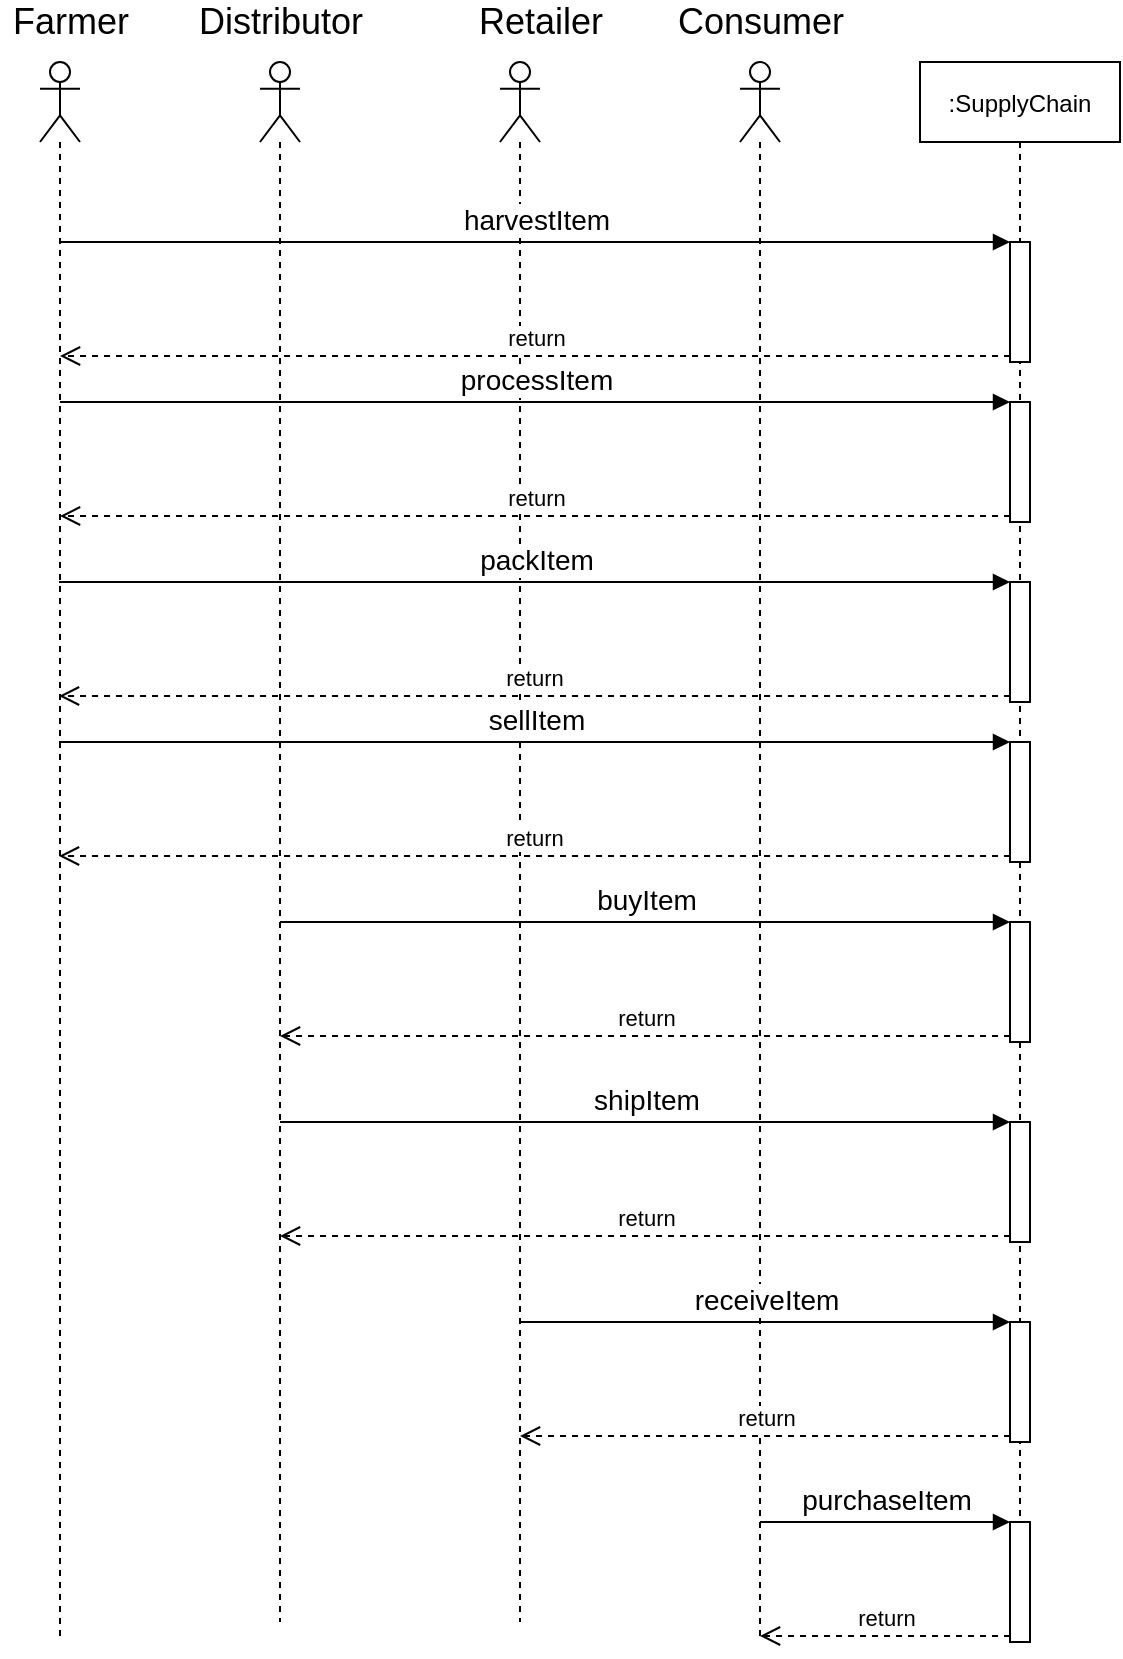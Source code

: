 <mxfile version="14.6.13" type="device"><diagram id="kgpKYQtTHZ0yAKxKKP6v" name="Page-1"><mxGraphModel dx="1106" dy="750" grid="1" gridSize="10" guides="1" tooltips="1" connect="1" arrows="1" fold="1" page="1" pageScale="1" pageWidth="850" pageHeight="1100" math="0" shadow="0"><root><mxCell id="0"/><mxCell id="1" parent="0"/><mxCell id="3nuBFxr9cyL0pnOWT2aG-1" value=":SupplyChain" style="shape=umlLifeline;perimeter=lifelinePerimeter;container=1;collapsible=0;recursiveResize=0;rounded=0;shadow=0;strokeWidth=1;" parent="1" vertex="1"><mxGeometry x="480" y="80" width="100" height="790" as="geometry"/></mxCell><mxCell id="Lw2kx0Fm-CrfHnqbbMug-3" value="" style="shape=umlLifeline;participant=umlActor;perimeter=lifelinePerimeter;whiteSpace=wrap;html=1;container=1;collapsible=0;recursiveResize=0;verticalAlign=top;spacingTop=36;outlineConnect=0;" vertex="1" parent="1"><mxGeometry x="40" y="80" width="20" height="790" as="geometry"/></mxCell><mxCell id="Lw2kx0Fm-CrfHnqbbMug-4" value="" style="shape=umlLifeline;participant=umlActor;perimeter=lifelinePerimeter;whiteSpace=wrap;html=1;container=1;collapsible=0;recursiveResize=0;verticalAlign=top;spacingTop=36;outlineConnect=0;" vertex="1" parent="1"><mxGeometry x="150" y="80" width="20" height="780" as="geometry"/></mxCell><mxCell id="Lw2kx0Fm-CrfHnqbbMug-5" value="" style="shape=umlLifeline;participant=umlActor;perimeter=lifelinePerimeter;whiteSpace=wrap;html=1;container=1;collapsible=0;recursiveResize=0;verticalAlign=top;spacingTop=36;outlineConnect=0;" vertex="1" parent="1"><mxGeometry x="270" y="80" width="20" height="780" as="geometry"/></mxCell><mxCell id="Lw2kx0Fm-CrfHnqbbMug-6" value="" style="shape=umlLifeline;participant=umlActor;perimeter=lifelinePerimeter;whiteSpace=wrap;html=1;container=1;collapsible=0;recursiveResize=0;verticalAlign=top;spacingTop=36;outlineConnect=0;" vertex="1" parent="1"><mxGeometry x="390" y="80" width="20" height="790" as="geometry"/></mxCell><mxCell id="Lw2kx0Fm-CrfHnqbbMug-8" value="" style="html=1;points=[];perimeter=orthogonalPerimeter;" vertex="1" parent="1"><mxGeometry x="525" y="170" width="10" height="60" as="geometry"/></mxCell><mxCell id="Lw2kx0Fm-CrfHnqbbMug-9" value="&lt;font style=&quot;font-size: 14px&quot;&gt;harvestItem&lt;/font&gt;" style="html=1;verticalAlign=bottom;endArrow=block;entryX=0;entryY=0;" edge="1" target="Lw2kx0Fm-CrfHnqbbMug-8" parent="1"><mxGeometry relative="1" as="geometry"><mxPoint x="50" y="170" as="sourcePoint"/><Array as="points"><mxPoint x="170" y="170"/></Array></mxGeometry></mxCell><mxCell id="Lw2kx0Fm-CrfHnqbbMug-10" value="return" style="html=1;verticalAlign=bottom;endArrow=open;dashed=1;endSize=8;exitX=0;exitY=0.95;" edge="1" source="Lw2kx0Fm-CrfHnqbbMug-8" parent="1" target="Lw2kx0Fm-CrfHnqbbMug-3"><mxGeometry relative="1" as="geometry"><mxPoint x="50" y="246" as="targetPoint"/></mxGeometry></mxCell><mxCell id="Lw2kx0Fm-CrfHnqbbMug-11" value="&lt;font style=&quot;font-size: 18px&quot;&gt;Farmer&lt;/font&gt;" style="text;html=1;resizable=0;autosize=1;align=center;verticalAlign=middle;points=[];fillColor=none;strokeColor=none;rounded=0;strokeWidth=6;" vertex="1" parent="1"><mxGeometry x="20" y="50" width="70" height="20" as="geometry"/></mxCell><mxCell id="Lw2kx0Fm-CrfHnqbbMug-12" value="&lt;font style=&quot;font-size: 18px&quot;&gt;Distributor&lt;/font&gt;" style="text;html=1;resizable=0;autosize=1;align=center;verticalAlign=middle;points=[];fillColor=none;strokeColor=none;rounded=0;strokeWidth=6;" vertex="1" parent="1"><mxGeometry x="110" y="50" width="100" height="20" as="geometry"/></mxCell><mxCell id="Lw2kx0Fm-CrfHnqbbMug-13" value="&lt;font style=&quot;font-size: 18px&quot;&gt;Retailer&lt;/font&gt;" style="text;html=1;resizable=0;autosize=1;align=center;verticalAlign=middle;points=[];fillColor=none;strokeColor=none;rounded=0;strokeWidth=6;" vertex="1" parent="1"><mxGeometry x="250" y="50" width="80" height="20" as="geometry"/></mxCell><mxCell id="Lw2kx0Fm-CrfHnqbbMug-14" value="&lt;font style=&quot;font-size: 18px&quot;&gt;Consumer&lt;/font&gt;" style="text;html=1;resizable=0;autosize=1;align=center;verticalAlign=middle;points=[];fillColor=none;strokeColor=none;rounded=0;strokeWidth=6;" vertex="1" parent="1"><mxGeometry x="350" y="50" width="100" height="20" as="geometry"/></mxCell><mxCell id="Lw2kx0Fm-CrfHnqbbMug-18" value="" style="html=1;points=[];perimeter=orthogonalPerimeter;strokeWidth=1;" vertex="1" parent="1"><mxGeometry x="525" y="250" width="10" height="60" as="geometry"/></mxCell><mxCell id="Lw2kx0Fm-CrfHnqbbMug-19" value="&lt;font style=&quot;font-size: 14px&quot;&gt;processItem&lt;/font&gt;" style="html=1;verticalAlign=bottom;endArrow=block;entryX=0;entryY=0;" edge="1" target="Lw2kx0Fm-CrfHnqbbMug-18" parent="1" source="Lw2kx0Fm-CrfHnqbbMug-3"><mxGeometry relative="1" as="geometry"><mxPoint x="450" y="250" as="sourcePoint"/></mxGeometry></mxCell><mxCell id="Lw2kx0Fm-CrfHnqbbMug-20" value="return" style="html=1;verticalAlign=bottom;endArrow=open;dashed=1;endSize=8;exitX=0;exitY=0.95;" edge="1" source="Lw2kx0Fm-CrfHnqbbMug-18" parent="1" target="Lw2kx0Fm-CrfHnqbbMug-3"><mxGeometry relative="1" as="geometry"><mxPoint x="450" y="307" as="targetPoint"/></mxGeometry></mxCell><mxCell id="Lw2kx0Fm-CrfHnqbbMug-21" value="" style="html=1;points=[];perimeter=orthogonalPerimeter;strokeWidth=1;" vertex="1" parent="1"><mxGeometry x="525" y="340" width="10" height="60" as="geometry"/></mxCell><mxCell id="Lw2kx0Fm-CrfHnqbbMug-22" value="&lt;font style=&quot;font-size: 14px&quot;&gt;packItem&lt;/font&gt;&lt;span style=&quot;color: rgba(0 , 0 , 0 , 0) ; font-family: monospace ; background-color: rgb(248 , 249 , 250) ; font-size: 0px&quot;&gt;%3CmxGraphModel%3E%3Croot%3E%3CmxCell%20id%3D%220%22%2F%3E%3CmxCell%20id%3D%221%22%20parent%3D%220%22%2F%3E%3CmxCell%20id%3D%222%22%20value%3D%22%22%20style%3D%22html%3D1%3Bpoints%3D%5B%5D%3Bperimeter%3DorthogonalPerimeter%3BstrokeWidth%3D1%3B%22%20vertex%3D%221%22%20parent%3D%221%22%3E%3CmxGeometry%20x%3D%22525%22%20y%3D%22250%22%20width%3D%2210%22%20height%3D%2260%22%20as%3D%22geometry%22%2F%3E%3C%2FmxCell%3E%3CmxCell%20id%3D%223%22%20value%3D%22processItem%22%20style%3D%22html%3D1%3BverticalAlign%3Dbottom%3BendArrow%3Dblock%3BentryX%3D0%3BentryY%3D0%3B%22%20edge%3D%221%22%20target%3D%222%22%20parent%3D%221%22%3E%3CmxGeometry%20relative%3D%221%22%20as%3D%22geometry%22%3E%3CmxPoint%20x%3D%2249.5%22%20y%3D%22250%22%20as%3D%22sourcePoint%22%2F%3E%3C%2FmxGeometry%3E%3C%2FmxCell%3E%3CmxCell%20id%3D%224%22%20value%3D%22return%22%20style%3D%22html%3D1%3BverticalAlign%3Dbottom%3BendArrow%3Dopen%3Bdashed%3D1%3BendSize%3D8%3BexitX%3D0%3BexitY%3D0.95%3B%22%20edge%3D%221%22%20source%3D%222%22%20parent%3D%221%22%3E%3CmxGeometry%20relative%3D%221%22%20as%3D%22geometry%22%3E%3CmxPoint%20x%3D%2249.5%22%20y%3D%22307%22%20as%3D%22targetPoint%22%2F%3E%3C%2FmxGeometry%3E%3C%2FmxCell%3E%3C%2Froot%3E%3C%2FmxGraphModel%3E&lt;/span&gt;" style="html=1;verticalAlign=bottom;endArrow=block;entryX=0;entryY=0;" edge="1" parent="1" target="Lw2kx0Fm-CrfHnqbbMug-21"><mxGeometry relative="1" as="geometry"><mxPoint x="49.5" y="340" as="sourcePoint"/></mxGeometry></mxCell><mxCell id="Lw2kx0Fm-CrfHnqbbMug-23" value="return" style="html=1;verticalAlign=bottom;endArrow=open;dashed=1;endSize=8;exitX=0;exitY=0.95;" edge="1" parent="1" source="Lw2kx0Fm-CrfHnqbbMug-21"><mxGeometry relative="1" as="geometry"><mxPoint x="49.5" y="397" as="targetPoint"/></mxGeometry></mxCell><mxCell id="Lw2kx0Fm-CrfHnqbbMug-24" value="" style="html=1;points=[];perimeter=orthogonalPerimeter;strokeWidth=1;" vertex="1" parent="1"><mxGeometry x="525" y="420" width="10" height="60" as="geometry"/></mxCell><mxCell id="Lw2kx0Fm-CrfHnqbbMug-25" value="&lt;font style=&quot;font-size: 14px&quot;&gt;sellItem&lt;/font&gt;" style="html=1;verticalAlign=bottom;endArrow=block;entryX=0;entryY=0;" edge="1" parent="1" target="Lw2kx0Fm-CrfHnqbbMug-24"><mxGeometry relative="1" as="geometry"><mxPoint x="49.5" y="420" as="sourcePoint"/></mxGeometry></mxCell><mxCell id="Lw2kx0Fm-CrfHnqbbMug-26" value="return" style="html=1;verticalAlign=bottom;endArrow=open;dashed=1;endSize=8;exitX=0;exitY=0.95;" edge="1" parent="1" source="Lw2kx0Fm-CrfHnqbbMug-24"><mxGeometry relative="1" as="geometry"><mxPoint x="49.5" y="477" as="targetPoint"/></mxGeometry></mxCell><mxCell id="Lw2kx0Fm-CrfHnqbbMug-27" value="" style="html=1;points=[];perimeter=orthogonalPerimeter;strokeWidth=1;" vertex="1" parent="1"><mxGeometry x="525" y="510" width="10" height="60" as="geometry"/></mxCell><mxCell id="Lw2kx0Fm-CrfHnqbbMug-28" value="&lt;font style=&quot;font-size: 14px&quot;&gt;buyItem&lt;/font&gt;" style="html=1;verticalAlign=bottom;endArrow=block;entryX=0;entryY=0;" edge="1" parent="1" target="Lw2kx0Fm-CrfHnqbbMug-27"><mxGeometry relative="1" as="geometry"><mxPoint x="160" y="510" as="sourcePoint"/></mxGeometry></mxCell><mxCell id="Lw2kx0Fm-CrfHnqbbMug-29" value="return" style="html=1;verticalAlign=bottom;endArrow=open;dashed=1;endSize=8;exitX=0;exitY=0.95;" edge="1" parent="1" source="Lw2kx0Fm-CrfHnqbbMug-27"><mxGeometry relative="1" as="geometry"><mxPoint x="160" y="567" as="targetPoint"/></mxGeometry></mxCell><mxCell id="Lw2kx0Fm-CrfHnqbbMug-30" value="" style="html=1;points=[];perimeter=orthogonalPerimeter;strokeWidth=1;" vertex="1" parent="1"><mxGeometry x="525" y="610" width="10" height="60" as="geometry"/></mxCell><mxCell id="Lw2kx0Fm-CrfHnqbbMug-31" value="&lt;font style=&quot;font-size: 14px&quot;&gt;shipItem&lt;/font&gt;" style="html=1;verticalAlign=bottom;endArrow=block;entryX=0;entryY=0;" edge="1" parent="1" target="Lw2kx0Fm-CrfHnqbbMug-30"><mxGeometry relative="1" as="geometry"><mxPoint x="160" y="610" as="sourcePoint"/></mxGeometry></mxCell><mxCell id="Lw2kx0Fm-CrfHnqbbMug-32" value="return" style="html=1;verticalAlign=bottom;endArrow=open;dashed=1;endSize=8;exitX=0;exitY=0.95;" edge="1" parent="1" source="Lw2kx0Fm-CrfHnqbbMug-30"><mxGeometry relative="1" as="geometry"><mxPoint x="160" y="667" as="targetPoint"/></mxGeometry></mxCell><mxCell id="Lw2kx0Fm-CrfHnqbbMug-33" value="" style="html=1;points=[];perimeter=orthogonalPerimeter;strokeWidth=1;" vertex="1" parent="1"><mxGeometry x="525" y="710" width="10" height="60" as="geometry"/></mxCell><mxCell id="Lw2kx0Fm-CrfHnqbbMug-34" value="&lt;font style=&quot;font-size: 14px&quot;&gt;receiveItem&lt;/font&gt;" style="html=1;verticalAlign=bottom;endArrow=block;entryX=0;entryY=0;" edge="1" parent="1" target="Lw2kx0Fm-CrfHnqbbMug-33"><mxGeometry relative="1" as="geometry"><mxPoint x="280" y="710" as="sourcePoint"/></mxGeometry></mxCell><mxCell id="Lw2kx0Fm-CrfHnqbbMug-35" value="return" style="html=1;verticalAlign=bottom;endArrow=open;dashed=1;endSize=8;exitX=0;exitY=0.95;" edge="1" parent="1" source="Lw2kx0Fm-CrfHnqbbMug-33"><mxGeometry relative="1" as="geometry"><mxPoint x="280" y="767" as="targetPoint"/></mxGeometry></mxCell><mxCell id="Lw2kx0Fm-CrfHnqbbMug-36" value="" style="html=1;points=[];perimeter=orthogonalPerimeter;strokeWidth=1;" vertex="1" parent="1"><mxGeometry x="525" y="810" width="10" height="60" as="geometry"/></mxCell><mxCell id="Lw2kx0Fm-CrfHnqbbMug-37" value="&lt;font style=&quot;font-size: 14px&quot;&gt;purchaseItem&lt;/font&gt;" style="html=1;verticalAlign=bottom;endArrow=block;entryX=0;entryY=0;" edge="1" parent="1" target="Lw2kx0Fm-CrfHnqbbMug-36"><mxGeometry relative="1" as="geometry"><mxPoint x="400" y="810" as="sourcePoint"/></mxGeometry></mxCell><mxCell id="Lw2kx0Fm-CrfHnqbbMug-38" value="return" style="html=1;verticalAlign=bottom;endArrow=open;dashed=1;endSize=8;exitX=0;exitY=0.95;" edge="1" parent="1" source="Lw2kx0Fm-CrfHnqbbMug-36"><mxGeometry relative="1" as="geometry"><mxPoint x="400" y="867" as="targetPoint"/></mxGeometry></mxCell></root></mxGraphModel></diagram></mxfile>